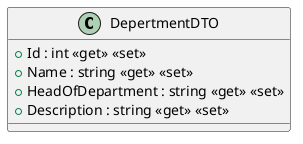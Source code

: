 @startuml
class DepertmentDTO {
    + Id : int <<get>> <<set>>
    + Name : string <<get>> <<set>>
    + HeadOfDepartment : string <<get>> <<set>>
    + Description : string <<get>> <<set>>
}
@enduml
